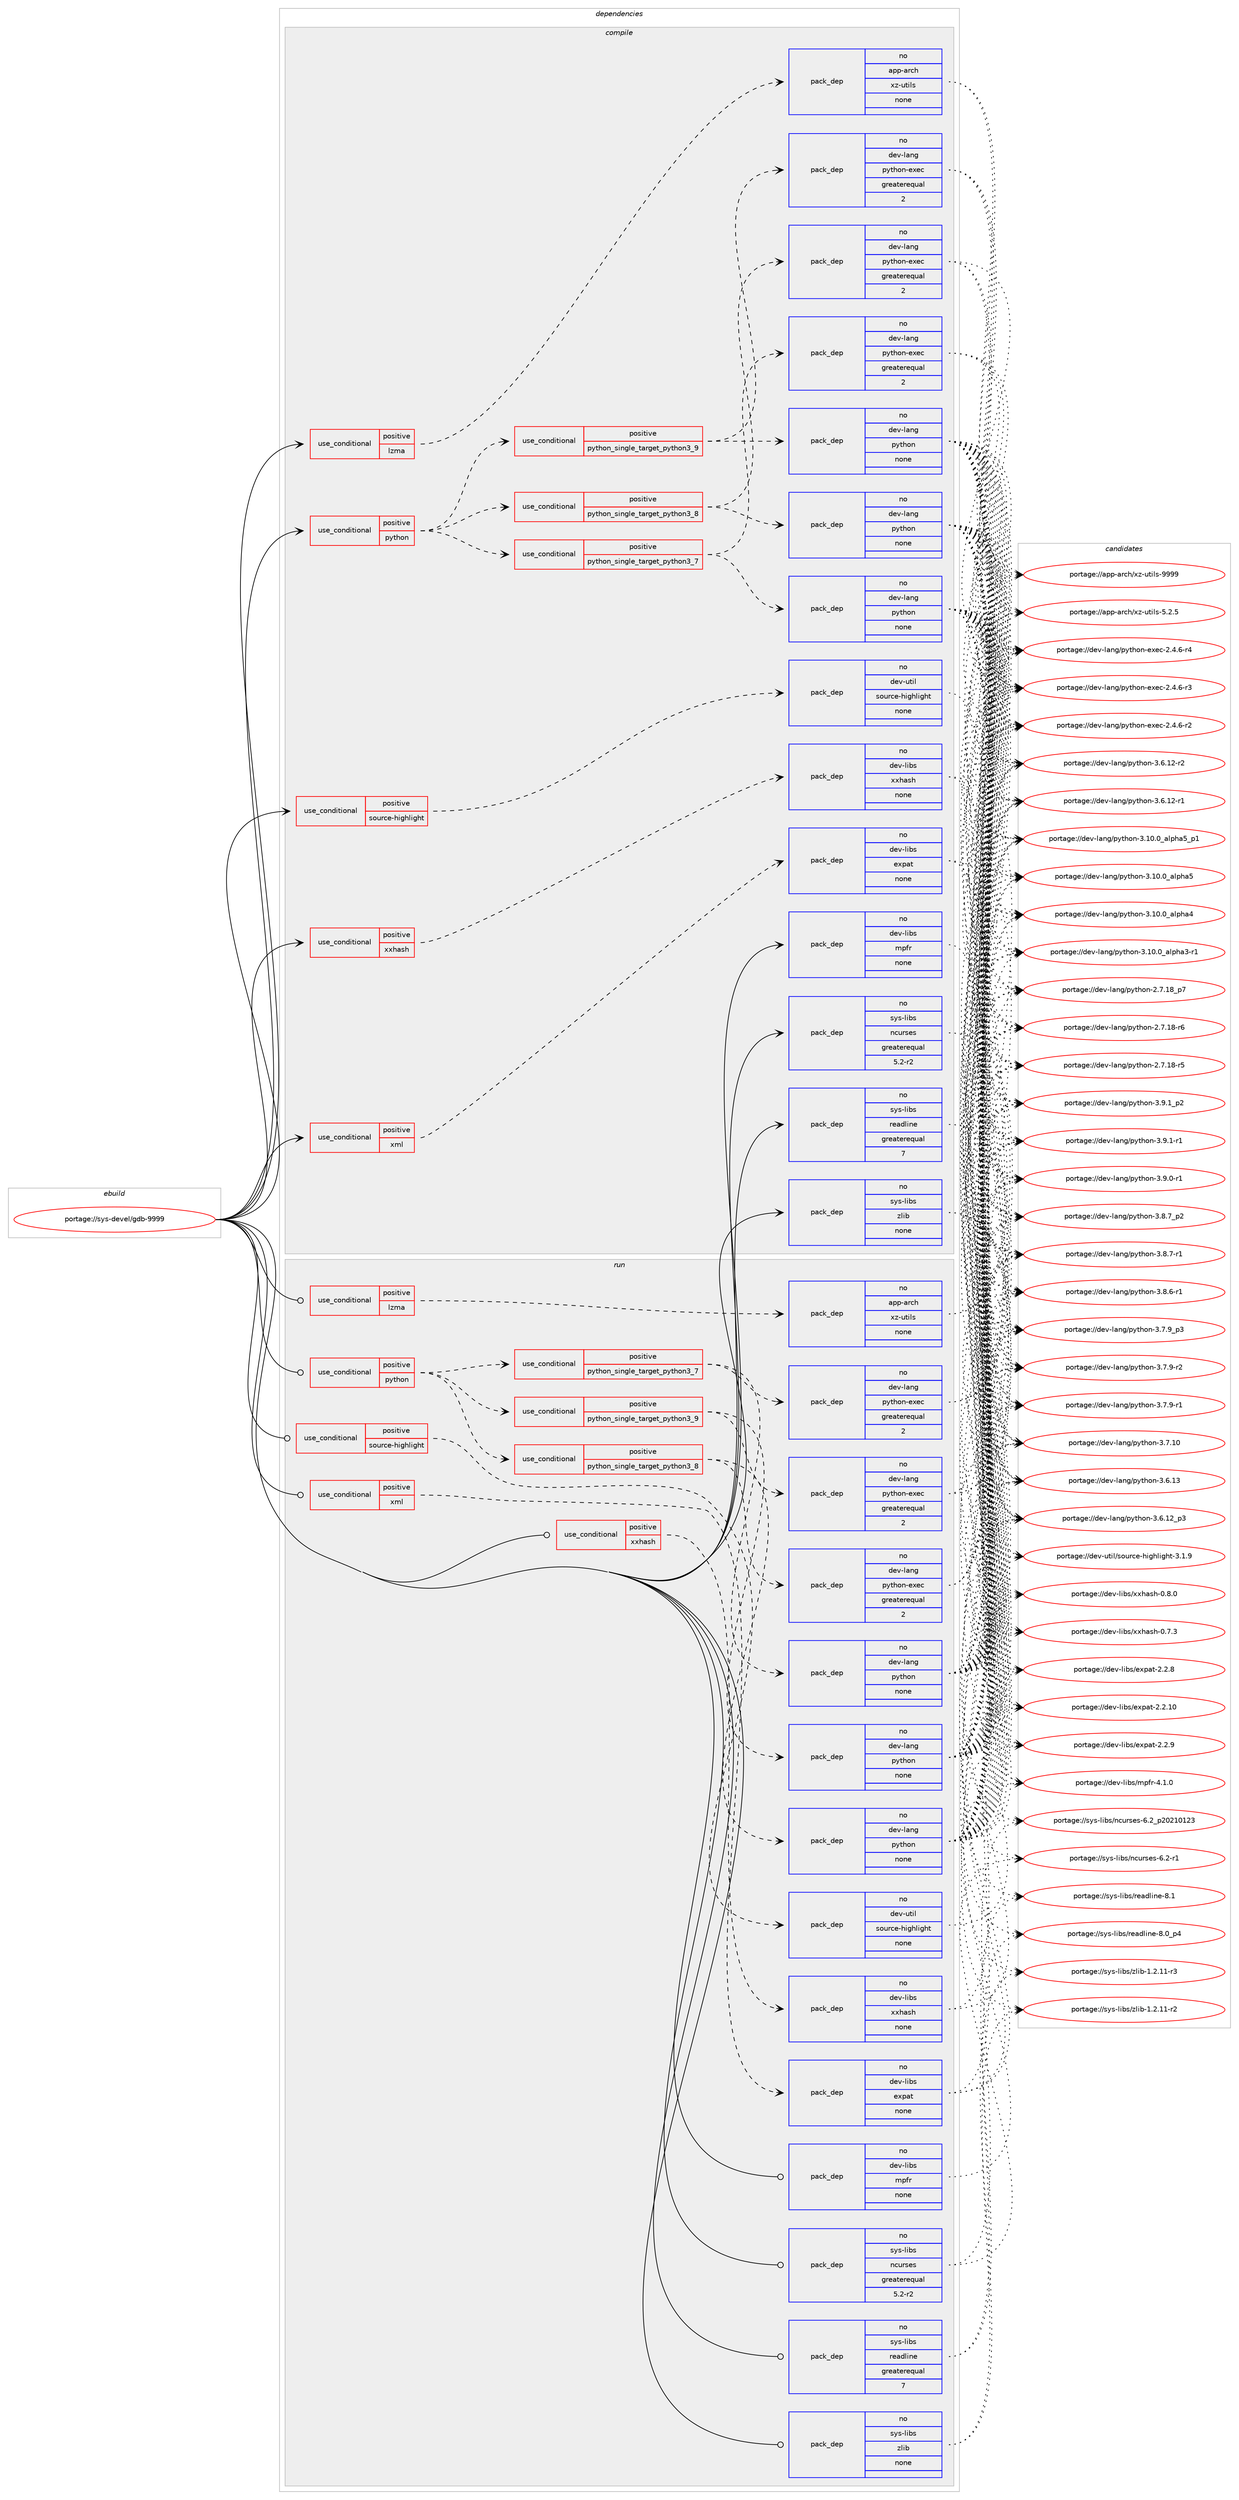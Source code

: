 digraph prolog {

# *************
# Graph options
# *************

newrank=true;
concentrate=true;
compound=true;
graph [rankdir=LR,fontname=Helvetica,fontsize=10,ranksep=1.5];#, ranksep=2.5, nodesep=0.2];
edge  [arrowhead=vee];
node  [fontname=Helvetica,fontsize=10];

# **********
# The ebuild
# **********

subgraph cluster_leftcol {
color=gray;
rank=same;
label=<<i>ebuild</i>>;
id [label="portage://sys-devel/gdb-9999", color=red, width=4, href="../sys-devel/gdb-9999.svg"];
}

# ****************
# The dependencies
# ****************

subgraph cluster_midcol {
color=gray;
label=<<i>dependencies</i>>;
subgraph cluster_compile {
fillcolor="#eeeeee";
style=filled;
label=<<i>compile</i>>;
subgraph cond1224 {
dependency5020 [label=<<TABLE BORDER="0" CELLBORDER="1" CELLSPACING="0" CELLPADDING="4"><TR><TD ROWSPAN="3" CELLPADDING="10">use_conditional</TD></TR><TR><TD>positive</TD></TR><TR><TD>lzma</TD></TR></TABLE>>, shape=none, color=red];
subgraph pack3724 {
dependency5021 [label=<<TABLE BORDER="0" CELLBORDER="1" CELLSPACING="0" CELLPADDING="4" WIDTH="220"><TR><TD ROWSPAN="6" CELLPADDING="30">pack_dep</TD></TR><TR><TD WIDTH="110">no</TD></TR><TR><TD>app-arch</TD></TR><TR><TD>xz-utils</TD></TR><TR><TD>none</TD></TR><TR><TD></TD></TR></TABLE>>, shape=none, color=blue];
}
dependency5020:e -> dependency5021:w [weight=20,style="dashed",arrowhead="vee"];
}
id:e -> dependency5020:w [weight=20,style="solid",arrowhead="vee"];
subgraph cond1225 {
dependency5022 [label=<<TABLE BORDER="0" CELLBORDER="1" CELLSPACING="0" CELLPADDING="4"><TR><TD ROWSPAN="3" CELLPADDING="10">use_conditional</TD></TR><TR><TD>positive</TD></TR><TR><TD>python</TD></TR></TABLE>>, shape=none, color=red];
subgraph cond1226 {
dependency5023 [label=<<TABLE BORDER="0" CELLBORDER="1" CELLSPACING="0" CELLPADDING="4"><TR><TD ROWSPAN="3" CELLPADDING="10">use_conditional</TD></TR><TR><TD>positive</TD></TR><TR><TD>python_single_target_python3_7</TD></TR></TABLE>>, shape=none, color=red];
subgraph pack3725 {
dependency5024 [label=<<TABLE BORDER="0" CELLBORDER="1" CELLSPACING="0" CELLPADDING="4" WIDTH="220"><TR><TD ROWSPAN="6" CELLPADDING="30">pack_dep</TD></TR><TR><TD WIDTH="110">no</TD></TR><TR><TD>dev-lang</TD></TR><TR><TD>python</TD></TR><TR><TD>none</TD></TR><TR><TD></TD></TR></TABLE>>, shape=none, color=blue];
}
dependency5023:e -> dependency5024:w [weight=20,style="dashed",arrowhead="vee"];
subgraph pack3726 {
dependency5025 [label=<<TABLE BORDER="0" CELLBORDER="1" CELLSPACING="0" CELLPADDING="4" WIDTH="220"><TR><TD ROWSPAN="6" CELLPADDING="30">pack_dep</TD></TR><TR><TD WIDTH="110">no</TD></TR><TR><TD>dev-lang</TD></TR><TR><TD>python-exec</TD></TR><TR><TD>greaterequal</TD></TR><TR><TD>2</TD></TR></TABLE>>, shape=none, color=blue];
}
dependency5023:e -> dependency5025:w [weight=20,style="dashed",arrowhead="vee"];
}
dependency5022:e -> dependency5023:w [weight=20,style="dashed",arrowhead="vee"];
subgraph cond1227 {
dependency5026 [label=<<TABLE BORDER="0" CELLBORDER="1" CELLSPACING="0" CELLPADDING="4"><TR><TD ROWSPAN="3" CELLPADDING="10">use_conditional</TD></TR><TR><TD>positive</TD></TR><TR><TD>python_single_target_python3_8</TD></TR></TABLE>>, shape=none, color=red];
subgraph pack3727 {
dependency5027 [label=<<TABLE BORDER="0" CELLBORDER="1" CELLSPACING="0" CELLPADDING="4" WIDTH="220"><TR><TD ROWSPAN="6" CELLPADDING="30">pack_dep</TD></TR><TR><TD WIDTH="110">no</TD></TR><TR><TD>dev-lang</TD></TR><TR><TD>python</TD></TR><TR><TD>none</TD></TR><TR><TD></TD></TR></TABLE>>, shape=none, color=blue];
}
dependency5026:e -> dependency5027:w [weight=20,style="dashed",arrowhead="vee"];
subgraph pack3728 {
dependency5028 [label=<<TABLE BORDER="0" CELLBORDER="1" CELLSPACING="0" CELLPADDING="4" WIDTH="220"><TR><TD ROWSPAN="6" CELLPADDING="30">pack_dep</TD></TR><TR><TD WIDTH="110">no</TD></TR><TR><TD>dev-lang</TD></TR><TR><TD>python-exec</TD></TR><TR><TD>greaterequal</TD></TR><TR><TD>2</TD></TR></TABLE>>, shape=none, color=blue];
}
dependency5026:e -> dependency5028:w [weight=20,style="dashed",arrowhead="vee"];
}
dependency5022:e -> dependency5026:w [weight=20,style="dashed",arrowhead="vee"];
subgraph cond1228 {
dependency5029 [label=<<TABLE BORDER="0" CELLBORDER="1" CELLSPACING="0" CELLPADDING="4"><TR><TD ROWSPAN="3" CELLPADDING="10">use_conditional</TD></TR><TR><TD>positive</TD></TR><TR><TD>python_single_target_python3_9</TD></TR></TABLE>>, shape=none, color=red];
subgraph pack3729 {
dependency5030 [label=<<TABLE BORDER="0" CELLBORDER="1" CELLSPACING="0" CELLPADDING="4" WIDTH="220"><TR><TD ROWSPAN="6" CELLPADDING="30">pack_dep</TD></TR><TR><TD WIDTH="110">no</TD></TR><TR><TD>dev-lang</TD></TR><TR><TD>python</TD></TR><TR><TD>none</TD></TR><TR><TD></TD></TR></TABLE>>, shape=none, color=blue];
}
dependency5029:e -> dependency5030:w [weight=20,style="dashed",arrowhead="vee"];
subgraph pack3730 {
dependency5031 [label=<<TABLE BORDER="0" CELLBORDER="1" CELLSPACING="0" CELLPADDING="4" WIDTH="220"><TR><TD ROWSPAN="6" CELLPADDING="30">pack_dep</TD></TR><TR><TD WIDTH="110">no</TD></TR><TR><TD>dev-lang</TD></TR><TR><TD>python-exec</TD></TR><TR><TD>greaterequal</TD></TR><TR><TD>2</TD></TR></TABLE>>, shape=none, color=blue];
}
dependency5029:e -> dependency5031:w [weight=20,style="dashed",arrowhead="vee"];
}
dependency5022:e -> dependency5029:w [weight=20,style="dashed",arrowhead="vee"];
}
id:e -> dependency5022:w [weight=20,style="solid",arrowhead="vee"];
subgraph cond1229 {
dependency5032 [label=<<TABLE BORDER="0" CELLBORDER="1" CELLSPACING="0" CELLPADDING="4"><TR><TD ROWSPAN="3" CELLPADDING="10">use_conditional</TD></TR><TR><TD>positive</TD></TR><TR><TD>source-highlight</TD></TR></TABLE>>, shape=none, color=red];
subgraph pack3731 {
dependency5033 [label=<<TABLE BORDER="0" CELLBORDER="1" CELLSPACING="0" CELLPADDING="4" WIDTH="220"><TR><TD ROWSPAN="6" CELLPADDING="30">pack_dep</TD></TR><TR><TD WIDTH="110">no</TD></TR><TR><TD>dev-util</TD></TR><TR><TD>source-highlight</TD></TR><TR><TD>none</TD></TR><TR><TD></TD></TR></TABLE>>, shape=none, color=blue];
}
dependency5032:e -> dependency5033:w [weight=20,style="dashed",arrowhead="vee"];
}
id:e -> dependency5032:w [weight=20,style="solid",arrowhead="vee"];
subgraph cond1230 {
dependency5034 [label=<<TABLE BORDER="0" CELLBORDER="1" CELLSPACING="0" CELLPADDING="4"><TR><TD ROWSPAN="3" CELLPADDING="10">use_conditional</TD></TR><TR><TD>positive</TD></TR><TR><TD>xml</TD></TR></TABLE>>, shape=none, color=red];
subgraph pack3732 {
dependency5035 [label=<<TABLE BORDER="0" CELLBORDER="1" CELLSPACING="0" CELLPADDING="4" WIDTH="220"><TR><TD ROWSPAN="6" CELLPADDING="30">pack_dep</TD></TR><TR><TD WIDTH="110">no</TD></TR><TR><TD>dev-libs</TD></TR><TR><TD>expat</TD></TR><TR><TD>none</TD></TR><TR><TD></TD></TR></TABLE>>, shape=none, color=blue];
}
dependency5034:e -> dependency5035:w [weight=20,style="dashed",arrowhead="vee"];
}
id:e -> dependency5034:w [weight=20,style="solid",arrowhead="vee"];
subgraph cond1231 {
dependency5036 [label=<<TABLE BORDER="0" CELLBORDER="1" CELLSPACING="0" CELLPADDING="4"><TR><TD ROWSPAN="3" CELLPADDING="10">use_conditional</TD></TR><TR><TD>positive</TD></TR><TR><TD>xxhash</TD></TR></TABLE>>, shape=none, color=red];
subgraph pack3733 {
dependency5037 [label=<<TABLE BORDER="0" CELLBORDER="1" CELLSPACING="0" CELLPADDING="4" WIDTH="220"><TR><TD ROWSPAN="6" CELLPADDING="30">pack_dep</TD></TR><TR><TD WIDTH="110">no</TD></TR><TR><TD>dev-libs</TD></TR><TR><TD>xxhash</TD></TR><TR><TD>none</TD></TR><TR><TD></TD></TR></TABLE>>, shape=none, color=blue];
}
dependency5036:e -> dependency5037:w [weight=20,style="dashed",arrowhead="vee"];
}
id:e -> dependency5036:w [weight=20,style="solid",arrowhead="vee"];
subgraph pack3734 {
dependency5038 [label=<<TABLE BORDER="0" CELLBORDER="1" CELLSPACING="0" CELLPADDING="4" WIDTH="220"><TR><TD ROWSPAN="6" CELLPADDING="30">pack_dep</TD></TR><TR><TD WIDTH="110">no</TD></TR><TR><TD>dev-libs</TD></TR><TR><TD>mpfr</TD></TR><TR><TD>none</TD></TR><TR><TD></TD></TR></TABLE>>, shape=none, color=blue];
}
id:e -> dependency5038:w [weight=20,style="solid",arrowhead="vee"];
subgraph pack3735 {
dependency5039 [label=<<TABLE BORDER="0" CELLBORDER="1" CELLSPACING="0" CELLPADDING="4" WIDTH="220"><TR><TD ROWSPAN="6" CELLPADDING="30">pack_dep</TD></TR><TR><TD WIDTH="110">no</TD></TR><TR><TD>sys-libs</TD></TR><TR><TD>ncurses</TD></TR><TR><TD>greaterequal</TD></TR><TR><TD>5.2-r2</TD></TR></TABLE>>, shape=none, color=blue];
}
id:e -> dependency5039:w [weight=20,style="solid",arrowhead="vee"];
subgraph pack3736 {
dependency5040 [label=<<TABLE BORDER="0" CELLBORDER="1" CELLSPACING="0" CELLPADDING="4" WIDTH="220"><TR><TD ROWSPAN="6" CELLPADDING="30">pack_dep</TD></TR><TR><TD WIDTH="110">no</TD></TR><TR><TD>sys-libs</TD></TR><TR><TD>readline</TD></TR><TR><TD>greaterequal</TD></TR><TR><TD>7</TD></TR></TABLE>>, shape=none, color=blue];
}
id:e -> dependency5040:w [weight=20,style="solid",arrowhead="vee"];
subgraph pack3737 {
dependency5041 [label=<<TABLE BORDER="0" CELLBORDER="1" CELLSPACING="0" CELLPADDING="4" WIDTH="220"><TR><TD ROWSPAN="6" CELLPADDING="30">pack_dep</TD></TR><TR><TD WIDTH="110">no</TD></TR><TR><TD>sys-libs</TD></TR><TR><TD>zlib</TD></TR><TR><TD>none</TD></TR><TR><TD></TD></TR></TABLE>>, shape=none, color=blue];
}
id:e -> dependency5041:w [weight=20,style="solid",arrowhead="vee"];
}
subgraph cluster_compileandrun {
fillcolor="#eeeeee";
style=filled;
label=<<i>compile and run</i>>;
}
subgraph cluster_run {
fillcolor="#eeeeee";
style=filled;
label=<<i>run</i>>;
subgraph cond1232 {
dependency5042 [label=<<TABLE BORDER="0" CELLBORDER="1" CELLSPACING="0" CELLPADDING="4"><TR><TD ROWSPAN="3" CELLPADDING="10">use_conditional</TD></TR><TR><TD>positive</TD></TR><TR><TD>lzma</TD></TR></TABLE>>, shape=none, color=red];
subgraph pack3738 {
dependency5043 [label=<<TABLE BORDER="0" CELLBORDER="1" CELLSPACING="0" CELLPADDING="4" WIDTH="220"><TR><TD ROWSPAN="6" CELLPADDING="30">pack_dep</TD></TR><TR><TD WIDTH="110">no</TD></TR><TR><TD>app-arch</TD></TR><TR><TD>xz-utils</TD></TR><TR><TD>none</TD></TR><TR><TD></TD></TR></TABLE>>, shape=none, color=blue];
}
dependency5042:e -> dependency5043:w [weight=20,style="dashed",arrowhead="vee"];
}
id:e -> dependency5042:w [weight=20,style="solid",arrowhead="odot"];
subgraph cond1233 {
dependency5044 [label=<<TABLE BORDER="0" CELLBORDER="1" CELLSPACING="0" CELLPADDING="4"><TR><TD ROWSPAN="3" CELLPADDING="10">use_conditional</TD></TR><TR><TD>positive</TD></TR><TR><TD>python</TD></TR></TABLE>>, shape=none, color=red];
subgraph cond1234 {
dependency5045 [label=<<TABLE BORDER="0" CELLBORDER="1" CELLSPACING="0" CELLPADDING="4"><TR><TD ROWSPAN="3" CELLPADDING="10">use_conditional</TD></TR><TR><TD>positive</TD></TR><TR><TD>python_single_target_python3_7</TD></TR></TABLE>>, shape=none, color=red];
subgraph pack3739 {
dependency5046 [label=<<TABLE BORDER="0" CELLBORDER="1" CELLSPACING="0" CELLPADDING="4" WIDTH="220"><TR><TD ROWSPAN="6" CELLPADDING="30">pack_dep</TD></TR><TR><TD WIDTH="110">no</TD></TR><TR><TD>dev-lang</TD></TR><TR><TD>python</TD></TR><TR><TD>none</TD></TR><TR><TD></TD></TR></TABLE>>, shape=none, color=blue];
}
dependency5045:e -> dependency5046:w [weight=20,style="dashed",arrowhead="vee"];
subgraph pack3740 {
dependency5047 [label=<<TABLE BORDER="0" CELLBORDER="1" CELLSPACING="0" CELLPADDING="4" WIDTH="220"><TR><TD ROWSPAN="6" CELLPADDING="30">pack_dep</TD></TR><TR><TD WIDTH="110">no</TD></TR><TR><TD>dev-lang</TD></TR><TR><TD>python-exec</TD></TR><TR><TD>greaterequal</TD></TR><TR><TD>2</TD></TR></TABLE>>, shape=none, color=blue];
}
dependency5045:e -> dependency5047:w [weight=20,style="dashed",arrowhead="vee"];
}
dependency5044:e -> dependency5045:w [weight=20,style="dashed",arrowhead="vee"];
subgraph cond1235 {
dependency5048 [label=<<TABLE BORDER="0" CELLBORDER="1" CELLSPACING="0" CELLPADDING="4"><TR><TD ROWSPAN="3" CELLPADDING="10">use_conditional</TD></TR><TR><TD>positive</TD></TR><TR><TD>python_single_target_python3_8</TD></TR></TABLE>>, shape=none, color=red];
subgraph pack3741 {
dependency5049 [label=<<TABLE BORDER="0" CELLBORDER="1" CELLSPACING="0" CELLPADDING="4" WIDTH="220"><TR><TD ROWSPAN="6" CELLPADDING="30">pack_dep</TD></TR><TR><TD WIDTH="110">no</TD></TR><TR><TD>dev-lang</TD></TR><TR><TD>python</TD></TR><TR><TD>none</TD></TR><TR><TD></TD></TR></TABLE>>, shape=none, color=blue];
}
dependency5048:e -> dependency5049:w [weight=20,style="dashed",arrowhead="vee"];
subgraph pack3742 {
dependency5050 [label=<<TABLE BORDER="0" CELLBORDER="1" CELLSPACING="0" CELLPADDING="4" WIDTH="220"><TR><TD ROWSPAN="6" CELLPADDING="30">pack_dep</TD></TR><TR><TD WIDTH="110">no</TD></TR><TR><TD>dev-lang</TD></TR><TR><TD>python-exec</TD></TR><TR><TD>greaterequal</TD></TR><TR><TD>2</TD></TR></TABLE>>, shape=none, color=blue];
}
dependency5048:e -> dependency5050:w [weight=20,style="dashed",arrowhead="vee"];
}
dependency5044:e -> dependency5048:w [weight=20,style="dashed",arrowhead="vee"];
subgraph cond1236 {
dependency5051 [label=<<TABLE BORDER="0" CELLBORDER="1" CELLSPACING="0" CELLPADDING="4"><TR><TD ROWSPAN="3" CELLPADDING="10">use_conditional</TD></TR><TR><TD>positive</TD></TR><TR><TD>python_single_target_python3_9</TD></TR></TABLE>>, shape=none, color=red];
subgraph pack3743 {
dependency5052 [label=<<TABLE BORDER="0" CELLBORDER="1" CELLSPACING="0" CELLPADDING="4" WIDTH="220"><TR><TD ROWSPAN="6" CELLPADDING="30">pack_dep</TD></TR><TR><TD WIDTH="110">no</TD></TR><TR><TD>dev-lang</TD></TR><TR><TD>python</TD></TR><TR><TD>none</TD></TR><TR><TD></TD></TR></TABLE>>, shape=none, color=blue];
}
dependency5051:e -> dependency5052:w [weight=20,style="dashed",arrowhead="vee"];
subgraph pack3744 {
dependency5053 [label=<<TABLE BORDER="0" CELLBORDER="1" CELLSPACING="0" CELLPADDING="4" WIDTH="220"><TR><TD ROWSPAN="6" CELLPADDING="30">pack_dep</TD></TR><TR><TD WIDTH="110">no</TD></TR><TR><TD>dev-lang</TD></TR><TR><TD>python-exec</TD></TR><TR><TD>greaterequal</TD></TR><TR><TD>2</TD></TR></TABLE>>, shape=none, color=blue];
}
dependency5051:e -> dependency5053:w [weight=20,style="dashed",arrowhead="vee"];
}
dependency5044:e -> dependency5051:w [weight=20,style="dashed",arrowhead="vee"];
}
id:e -> dependency5044:w [weight=20,style="solid",arrowhead="odot"];
subgraph cond1237 {
dependency5054 [label=<<TABLE BORDER="0" CELLBORDER="1" CELLSPACING="0" CELLPADDING="4"><TR><TD ROWSPAN="3" CELLPADDING="10">use_conditional</TD></TR><TR><TD>positive</TD></TR><TR><TD>source-highlight</TD></TR></TABLE>>, shape=none, color=red];
subgraph pack3745 {
dependency5055 [label=<<TABLE BORDER="0" CELLBORDER="1" CELLSPACING="0" CELLPADDING="4" WIDTH="220"><TR><TD ROWSPAN="6" CELLPADDING="30">pack_dep</TD></TR><TR><TD WIDTH="110">no</TD></TR><TR><TD>dev-util</TD></TR><TR><TD>source-highlight</TD></TR><TR><TD>none</TD></TR><TR><TD></TD></TR></TABLE>>, shape=none, color=blue];
}
dependency5054:e -> dependency5055:w [weight=20,style="dashed",arrowhead="vee"];
}
id:e -> dependency5054:w [weight=20,style="solid",arrowhead="odot"];
subgraph cond1238 {
dependency5056 [label=<<TABLE BORDER="0" CELLBORDER="1" CELLSPACING="0" CELLPADDING="4"><TR><TD ROWSPAN="3" CELLPADDING="10">use_conditional</TD></TR><TR><TD>positive</TD></TR><TR><TD>xml</TD></TR></TABLE>>, shape=none, color=red];
subgraph pack3746 {
dependency5057 [label=<<TABLE BORDER="0" CELLBORDER="1" CELLSPACING="0" CELLPADDING="4" WIDTH="220"><TR><TD ROWSPAN="6" CELLPADDING="30">pack_dep</TD></TR><TR><TD WIDTH="110">no</TD></TR><TR><TD>dev-libs</TD></TR><TR><TD>expat</TD></TR><TR><TD>none</TD></TR><TR><TD></TD></TR></TABLE>>, shape=none, color=blue];
}
dependency5056:e -> dependency5057:w [weight=20,style="dashed",arrowhead="vee"];
}
id:e -> dependency5056:w [weight=20,style="solid",arrowhead="odot"];
subgraph cond1239 {
dependency5058 [label=<<TABLE BORDER="0" CELLBORDER="1" CELLSPACING="0" CELLPADDING="4"><TR><TD ROWSPAN="3" CELLPADDING="10">use_conditional</TD></TR><TR><TD>positive</TD></TR><TR><TD>xxhash</TD></TR></TABLE>>, shape=none, color=red];
subgraph pack3747 {
dependency5059 [label=<<TABLE BORDER="0" CELLBORDER="1" CELLSPACING="0" CELLPADDING="4" WIDTH="220"><TR><TD ROWSPAN="6" CELLPADDING="30">pack_dep</TD></TR><TR><TD WIDTH="110">no</TD></TR><TR><TD>dev-libs</TD></TR><TR><TD>xxhash</TD></TR><TR><TD>none</TD></TR><TR><TD></TD></TR></TABLE>>, shape=none, color=blue];
}
dependency5058:e -> dependency5059:w [weight=20,style="dashed",arrowhead="vee"];
}
id:e -> dependency5058:w [weight=20,style="solid",arrowhead="odot"];
subgraph pack3748 {
dependency5060 [label=<<TABLE BORDER="0" CELLBORDER="1" CELLSPACING="0" CELLPADDING="4" WIDTH="220"><TR><TD ROWSPAN="6" CELLPADDING="30">pack_dep</TD></TR><TR><TD WIDTH="110">no</TD></TR><TR><TD>dev-libs</TD></TR><TR><TD>mpfr</TD></TR><TR><TD>none</TD></TR><TR><TD></TD></TR></TABLE>>, shape=none, color=blue];
}
id:e -> dependency5060:w [weight=20,style="solid",arrowhead="odot"];
subgraph pack3749 {
dependency5061 [label=<<TABLE BORDER="0" CELLBORDER="1" CELLSPACING="0" CELLPADDING="4" WIDTH="220"><TR><TD ROWSPAN="6" CELLPADDING="30">pack_dep</TD></TR><TR><TD WIDTH="110">no</TD></TR><TR><TD>sys-libs</TD></TR><TR><TD>ncurses</TD></TR><TR><TD>greaterequal</TD></TR><TR><TD>5.2-r2</TD></TR></TABLE>>, shape=none, color=blue];
}
id:e -> dependency5061:w [weight=20,style="solid",arrowhead="odot"];
subgraph pack3750 {
dependency5062 [label=<<TABLE BORDER="0" CELLBORDER="1" CELLSPACING="0" CELLPADDING="4" WIDTH="220"><TR><TD ROWSPAN="6" CELLPADDING="30">pack_dep</TD></TR><TR><TD WIDTH="110">no</TD></TR><TR><TD>sys-libs</TD></TR><TR><TD>readline</TD></TR><TR><TD>greaterequal</TD></TR><TR><TD>7</TD></TR></TABLE>>, shape=none, color=blue];
}
id:e -> dependency5062:w [weight=20,style="solid",arrowhead="odot"];
subgraph pack3751 {
dependency5063 [label=<<TABLE BORDER="0" CELLBORDER="1" CELLSPACING="0" CELLPADDING="4" WIDTH="220"><TR><TD ROWSPAN="6" CELLPADDING="30">pack_dep</TD></TR><TR><TD WIDTH="110">no</TD></TR><TR><TD>sys-libs</TD></TR><TR><TD>zlib</TD></TR><TR><TD>none</TD></TR><TR><TD></TD></TR></TABLE>>, shape=none, color=blue];
}
id:e -> dependency5063:w [weight=20,style="solid",arrowhead="odot"];
}
}

# **************
# The candidates
# **************

subgraph cluster_choices {
rank=same;
color=gray;
label=<<i>candidates</i>>;

subgraph choice3724 {
color=black;
nodesep=1;
choice9711211245971149910447120122451171161051081154557575757 [label="portage://app-arch/xz-utils-9999", color=red, width=4,href="../app-arch/xz-utils-9999.svg"];
choice971121124597114991044712012245117116105108115455346504653 [label="portage://app-arch/xz-utils-5.2.5", color=red, width=4,href="../app-arch/xz-utils-5.2.5.svg"];
dependency5021:e -> choice9711211245971149910447120122451171161051081154557575757:w [style=dotted,weight="100"];
dependency5021:e -> choice971121124597114991044712012245117116105108115455346504653:w [style=dotted,weight="100"];
}
subgraph choice3725 {
color=black;
nodesep=1;
choice1001011184510897110103471121211161041111104551465746499511250 [label="portage://dev-lang/python-3.9.1_p2", color=red, width=4,href="../dev-lang/python-3.9.1_p2.svg"];
choice1001011184510897110103471121211161041111104551465746494511449 [label="portage://dev-lang/python-3.9.1-r1", color=red, width=4,href="../dev-lang/python-3.9.1-r1.svg"];
choice1001011184510897110103471121211161041111104551465746484511449 [label="portage://dev-lang/python-3.9.0-r1", color=red, width=4,href="../dev-lang/python-3.9.0-r1.svg"];
choice1001011184510897110103471121211161041111104551465646559511250 [label="portage://dev-lang/python-3.8.7_p2", color=red, width=4,href="../dev-lang/python-3.8.7_p2.svg"];
choice1001011184510897110103471121211161041111104551465646554511449 [label="portage://dev-lang/python-3.8.7-r1", color=red, width=4,href="../dev-lang/python-3.8.7-r1.svg"];
choice1001011184510897110103471121211161041111104551465646544511449 [label="portage://dev-lang/python-3.8.6-r1", color=red, width=4,href="../dev-lang/python-3.8.6-r1.svg"];
choice1001011184510897110103471121211161041111104551465546579511251 [label="portage://dev-lang/python-3.7.9_p3", color=red, width=4,href="../dev-lang/python-3.7.9_p3.svg"];
choice1001011184510897110103471121211161041111104551465546574511450 [label="portage://dev-lang/python-3.7.9-r2", color=red, width=4,href="../dev-lang/python-3.7.9-r2.svg"];
choice1001011184510897110103471121211161041111104551465546574511449 [label="portage://dev-lang/python-3.7.9-r1", color=red, width=4,href="../dev-lang/python-3.7.9-r1.svg"];
choice10010111845108971101034711212111610411111045514655464948 [label="portage://dev-lang/python-3.7.10", color=red, width=4,href="../dev-lang/python-3.7.10.svg"];
choice10010111845108971101034711212111610411111045514654464951 [label="portage://dev-lang/python-3.6.13", color=red, width=4,href="../dev-lang/python-3.6.13.svg"];
choice100101118451089711010347112121116104111110455146544649509511251 [label="portage://dev-lang/python-3.6.12_p3", color=red, width=4,href="../dev-lang/python-3.6.12_p3.svg"];
choice100101118451089711010347112121116104111110455146544649504511450 [label="portage://dev-lang/python-3.6.12-r2", color=red, width=4,href="../dev-lang/python-3.6.12-r2.svg"];
choice100101118451089711010347112121116104111110455146544649504511449 [label="portage://dev-lang/python-3.6.12-r1", color=red, width=4,href="../dev-lang/python-3.6.12-r1.svg"];
choice10010111845108971101034711212111610411111045514649484648959710811210497539511249 [label="portage://dev-lang/python-3.10.0_alpha5_p1", color=red, width=4,href="../dev-lang/python-3.10.0_alpha5_p1.svg"];
choice1001011184510897110103471121211161041111104551464948464895971081121049753 [label="portage://dev-lang/python-3.10.0_alpha5", color=red, width=4,href="../dev-lang/python-3.10.0_alpha5.svg"];
choice1001011184510897110103471121211161041111104551464948464895971081121049752 [label="portage://dev-lang/python-3.10.0_alpha4", color=red, width=4,href="../dev-lang/python-3.10.0_alpha4.svg"];
choice10010111845108971101034711212111610411111045514649484648959710811210497514511449 [label="portage://dev-lang/python-3.10.0_alpha3-r1", color=red, width=4,href="../dev-lang/python-3.10.0_alpha3-r1.svg"];
choice100101118451089711010347112121116104111110455046554649569511255 [label="portage://dev-lang/python-2.7.18_p7", color=red, width=4,href="../dev-lang/python-2.7.18_p7.svg"];
choice100101118451089711010347112121116104111110455046554649564511454 [label="portage://dev-lang/python-2.7.18-r6", color=red, width=4,href="../dev-lang/python-2.7.18-r6.svg"];
choice100101118451089711010347112121116104111110455046554649564511453 [label="portage://dev-lang/python-2.7.18-r5", color=red, width=4,href="../dev-lang/python-2.7.18-r5.svg"];
dependency5024:e -> choice1001011184510897110103471121211161041111104551465746499511250:w [style=dotted,weight="100"];
dependency5024:e -> choice1001011184510897110103471121211161041111104551465746494511449:w [style=dotted,weight="100"];
dependency5024:e -> choice1001011184510897110103471121211161041111104551465746484511449:w [style=dotted,weight="100"];
dependency5024:e -> choice1001011184510897110103471121211161041111104551465646559511250:w [style=dotted,weight="100"];
dependency5024:e -> choice1001011184510897110103471121211161041111104551465646554511449:w [style=dotted,weight="100"];
dependency5024:e -> choice1001011184510897110103471121211161041111104551465646544511449:w [style=dotted,weight="100"];
dependency5024:e -> choice1001011184510897110103471121211161041111104551465546579511251:w [style=dotted,weight="100"];
dependency5024:e -> choice1001011184510897110103471121211161041111104551465546574511450:w [style=dotted,weight="100"];
dependency5024:e -> choice1001011184510897110103471121211161041111104551465546574511449:w [style=dotted,weight="100"];
dependency5024:e -> choice10010111845108971101034711212111610411111045514655464948:w [style=dotted,weight="100"];
dependency5024:e -> choice10010111845108971101034711212111610411111045514654464951:w [style=dotted,weight="100"];
dependency5024:e -> choice100101118451089711010347112121116104111110455146544649509511251:w [style=dotted,weight="100"];
dependency5024:e -> choice100101118451089711010347112121116104111110455146544649504511450:w [style=dotted,weight="100"];
dependency5024:e -> choice100101118451089711010347112121116104111110455146544649504511449:w [style=dotted,weight="100"];
dependency5024:e -> choice10010111845108971101034711212111610411111045514649484648959710811210497539511249:w [style=dotted,weight="100"];
dependency5024:e -> choice1001011184510897110103471121211161041111104551464948464895971081121049753:w [style=dotted,weight="100"];
dependency5024:e -> choice1001011184510897110103471121211161041111104551464948464895971081121049752:w [style=dotted,weight="100"];
dependency5024:e -> choice10010111845108971101034711212111610411111045514649484648959710811210497514511449:w [style=dotted,weight="100"];
dependency5024:e -> choice100101118451089711010347112121116104111110455046554649569511255:w [style=dotted,weight="100"];
dependency5024:e -> choice100101118451089711010347112121116104111110455046554649564511454:w [style=dotted,weight="100"];
dependency5024:e -> choice100101118451089711010347112121116104111110455046554649564511453:w [style=dotted,weight="100"];
}
subgraph choice3726 {
color=black;
nodesep=1;
choice10010111845108971101034711212111610411111045101120101994550465246544511452 [label="portage://dev-lang/python-exec-2.4.6-r4", color=red, width=4,href="../dev-lang/python-exec-2.4.6-r4.svg"];
choice10010111845108971101034711212111610411111045101120101994550465246544511451 [label="portage://dev-lang/python-exec-2.4.6-r3", color=red, width=4,href="../dev-lang/python-exec-2.4.6-r3.svg"];
choice10010111845108971101034711212111610411111045101120101994550465246544511450 [label="portage://dev-lang/python-exec-2.4.6-r2", color=red, width=4,href="../dev-lang/python-exec-2.4.6-r2.svg"];
dependency5025:e -> choice10010111845108971101034711212111610411111045101120101994550465246544511452:w [style=dotted,weight="100"];
dependency5025:e -> choice10010111845108971101034711212111610411111045101120101994550465246544511451:w [style=dotted,weight="100"];
dependency5025:e -> choice10010111845108971101034711212111610411111045101120101994550465246544511450:w [style=dotted,weight="100"];
}
subgraph choice3727 {
color=black;
nodesep=1;
choice1001011184510897110103471121211161041111104551465746499511250 [label="portage://dev-lang/python-3.9.1_p2", color=red, width=4,href="../dev-lang/python-3.9.1_p2.svg"];
choice1001011184510897110103471121211161041111104551465746494511449 [label="portage://dev-lang/python-3.9.1-r1", color=red, width=4,href="../dev-lang/python-3.9.1-r1.svg"];
choice1001011184510897110103471121211161041111104551465746484511449 [label="portage://dev-lang/python-3.9.0-r1", color=red, width=4,href="../dev-lang/python-3.9.0-r1.svg"];
choice1001011184510897110103471121211161041111104551465646559511250 [label="portage://dev-lang/python-3.8.7_p2", color=red, width=4,href="../dev-lang/python-3.8.7_p2.svg"];
choice1001011184510897110103471121211161041111104551465646554511449 [label="portage://dev-lang/python-3.8.7-r1", color=red, width=4,href="../dev-lang/python-3.8.7-r1.svg"];
choice1001011184510897110103471121211161041111104551465646544511449 [label="portage://dev-lang/python-3.8.6-r1", color=red, width=4,href="../dev-lang/python-3.8.6-r1.svg"];
choice1001011184510897110103471121211161041111104551465546579511251 [label="portage://dev-lang/python-3.7.9_p3", color=red, width=4,href="../dev-lang/python-3.7.9_p3.svg"];
choice1001011184510897110103471121211161041111104551465546574511450 [label="portage://dev-lang/python-3.7.9-r2", color=red, width=4,href="../dev-lang/python-3.7.9-r2.svg"];
choice1001011184510897110103471121211161041111104551465546574511449 [label="portage://dev-lang/python-3.7.9-r1", color=red, width=4,href="../dev-lang/python-3.7.9-r1.svg"];
choice10010111845108971101034711212111610411111045514655464948 [label="portage://dev-lang/python-3.7.10", color=red, width=4,href="../dev-lang/python-3.7.10.svg"];
choice10010111845108971101034711212111610411111045514654464951 [label="portage://dev-lang/python-3.6.13", color=red, width=4,href="../dev-lang/python-3.6.13.svg"];
choice100101118451089711010347112121116104111110455146544649509511251 [label="portage://dev-lang/python-3.6.12_p3", color=red, width=4,href="../dev-lang/python-3.6.12_p3.svg"];
choice100101118451089711010347112121116104111110455146544649504511450 [label="portage://dev-lang/python-3.6.12-r2", color=red, width=4,href="../dev-lang/python-3.6.12-r2.svg"];
choice100101118451089711010347112121116104111110455146544649504511449 [label="portage://dev-lang/python-3.6.12-r1", color=red, width=4,href="../dev-lang/python-3.6.12-r1.svg"];
choice10010111845108971101034711212111610411111045514649484648959710811210497539511249 [label="portage://dev-lang/python-3.10.0_alpha5_p1", color=red, width=4,href="../dev-lang/python-3.10.0_alpha5_p1.svg"];
choice1001011184510897110103471121211161041111104551464948464895971081121049753 [label="portage://dev-lang/python-3.10.0_alpha5", color=red, width=4,href="../dev-lang/python-3.10.0_alpha5.svg"];
choice1001011184510897110103471121211161041111104551464948464895971081121049752 [label="portage://dev-lang/python-3.10.0_alpha4", color=red, width=4,href="../dev-lang/python-3.10.0_alpha4.svg"];
choice10010111845108971101034711212111610411111045514649484648959710811210497514511449 [label="portage://dev-lang/python-3.10.0_alpha3-r1", color=red, width=4,href="../dev-lang/python-3.10.0_alpha3-r1.svg"];
choice100101118451089711010347112121116104111110455046554649569511255 [label="portage://dev-lang/python-2.7.18_p7", color=red, width=4,href="../dev-lang/python-2.7.18_p7.svg"];
choice100101118451089711010347112121116104111110455046554649564511454 [label="portage://dev-lang/python-2.7.18-r6", color=red, width=4,href="../dev-lang/python-2.7.18-r6.svg"];
choice100101118451089711010347112121116104111110455046554649564511453 [label="portage://dev-lang/python-2.7.18-r5", color=red, width=4,href="../dev-lang/python-2.7.18-r5.svg"];
dependency5027:e -> choice1001011184510897110103471121211161041111104551465746499511250:w [style=dotted,weight="100"];
dependency5027:e -> choice1001011184510897110103471121211161041111104551465746494511449:w [style=dotted,weight="100"];
dependency5027:e -> choice1001011184510897110103471121211161041111104551465746484511449:w [style=dotted,weight="100"];
dependency5027:e -> choice1001011184510897110103471121211161041111104551465646559511250:w [style=dotted,weight="100"];
dependency5027:e -> choice1001011184510897110103471121211161041111104551465646554511449:w [style=dotted,weight="100"];
dependency5027:e -> choice1001011184510897110103471121211161041111104551465646544511449:w [style=dotted,weight="100"];
dependency5027:e -> choice1001011184510897110103471121211161041111104551465546579511251:w [style=dotted,weight="100"];
dependency5027:e -> choice1001011184510897110103471121211161041111104551465546574511450:w [style=dotted,weight="100"];
dependency5027:e -> choice1001011184510897110103471121211161041111104551465546574511449:w [style=dotted,weight="100"];
dependency5027:e -> choice10010111845108971101034711212111610411111045514655464948:w [style=dotted,weight="100"];
dependency5027:e -> choice10010111845108971101034711212111610411111045514654464951:w [style=dotted,weight="100"];
dependency5027:e -> choice100101118451089711010347112121116104111110455146544649509511251:w [style=dotted,weight="100"];
dependency5027:e -> choice100101118451089711010347112121116104111110455146544649504511450:w [style=dotted,weight="100"];
dependency5027:e -> choice100101118451089711010347112121116104111110455146544649504511449:w [style=dotted,weight="100"];
dependency5027:e -> choice10010111845108971101034711212111610411111045514649484648959710811210497539511249:w [style=dotted,weight="100"];
dependency5027:e -> choice1001011184510897110103471121211161041111104551464948464895971081121049753:w [style=dotted,weight="100"];
dependency5027:e -> choice1001011184510897110103471121211161041111104551464948464895971081121049752:w [style=dotted,weight="100"];
dependency5027:e -> choice10010111845108971101034711212111610411111045514649484648959710811210497514511449:w [style=dotted,weight="100"];
dependency5027:e -> choice100101118451089711010347112121116104111110455046554649569511255:w [style=dotted,weight="100"];
dependency5027:e -> choice100101118451089711010347112121116104111110455046554649564511454:w [style=dotted,weight="100"];
dependency5027:e -> choice100101118451089711010347112121116104111110455046554649564511453:w [style=dotted,weight="100"];
}
subgraph choice3728 {
color=black;
nodesep=1;
choice10010111845108971101034711212111610411111045101120101994550465246544511452 [label="portage://dev-lang/python-exec-2.4.6-r4", color=red, width=4,href="../dev-lang/python-exec-2.4.6-r4.svg"];
choice10010111845108971101034711212111610411111045101120101994550465246544511451 [label="portage://dev-lang/python-exec-2.4.6-r3", color=red, width=4,href="../dev-lang/python-exec-2.4.6-r3.svg"];
choice10010111845108971101034711212111610411111045101120101994550465246544511450 [label="portage://dev-lang/python-exec-2.4.6-r2", color=red, width=4,href="../dev-lang/python-exec-2.4.6-r2.svg"];
dependency5028:e -> choice10010111845108971101034711212111610411111045101120101994550465246544511452:w [style=dotted,weight="100"];
dependency5028:e -> choice10010111845108971101034711212111610411111045101120101994550465246544511451:w [style=dotted,weight="100"];
dependency5028:e -> choice10010111845108971101034711212111610411111045101120101994550465246544511450:w [style=dotted,weight="100"];
}
subgraph choice3729 {
color=black;
nodesep=1;
choice1001011184510897110103471121211161041111104551465746499511250 [label="portage://dev-lang/python-3.9.1_p2", color=red, width=4,href="../dev-lang/python-3.9.1_p2.svg"];
choice1001011184510897110103471121211161041111104551465746494511449 [label="portage://dev-lang/python-3.9.1-r1", color=red, width=4,href="../dev-lang/python-3.9.1-r1.svg"];
choice1001011184510897110103471121211161041111104551465746484511449 [label="portage://dev-lang/python-3.9.0-r1", color=red, width=4,href="../dev-lang/python-3.9.0-r1.svg"];
choice1001011184510897110103471121211161041111104551465646559511250 [label="portage://dev-lang/python-3.8.7_p2", color=red, width=4,href="../dev-lang/python-3.8.7_p2.svg"];
choice1001011184510897110103471121211161041111104551465646554511449 [label="portage://dev-lang/python-3.8.7-r1", color=red, width=4,href="../dev-lang/python-3.8.7-r1.svg"];
choice1001011184510897110103471121211161041111104551465646544511449 [label="portage://dev-lang/python-3.8.6-r1", color=red, width=4,href="../dev-lang/python-3.8.6-r1.svg"];
choice1001011184510897110103471121211161041111104551465546579511251 [label="portage://dev-lang/python-3.7.9_p3", color=red, width=4,href="../dev-lang/python-3.7.9_p3.svg"];
choice1001011184510897110103471121211161041111104551465546574511450 [label="portage://dev-lang/python-3.7.9-r2", color=red, width=4,href="../dev-lang/python-3.7.9-r2.svg"];
choice1001011184510897110103471121211161041111104551465546574511449 [label="portage://dev-lang/python-3.7.9-r1", color=red, width=4,href="../dev-lang/python-3.7.9-r1.svg"];
choice10010111845108971101034711212111610411111045514655464948 [label="portage://dev-lang/python-3.7.10", color=red, width=4,href="../dev-lang/python-3.7.10.svg"];
choice10010111845108971101034711212111610411111045514654464951 [label="portage://dev-lang/python-3.6.13", color=red, width=4,href="../dev-lang/python-3.6.13.svg"];
choice100101118451089711010347112121116104111110455146544649509511251 [label="portage://dev-lang/python-3.6.12_p3", color=red, width=4,href="../dev-lang/python-3.6.12_p3.svg"];
choice100101118451089711010347112121116104111110455146544649504511450 [label="portage://dev-lang/python-3.6.12-r2", color=red, width=4,href="../dev-lang/python-3.6.12-r2.svg"];
choice100101118451089711010347112121116104111110455146544649504511449 [label="portage://dev-lang/python-3.6.12-r1", color=red, width=4,href="../dev-lang/python-3.6.12-r1.svg"];
choice10010111845108971101034711212111610411111045514649484648959710811210497539511249 [label="portage://dev-lang/python-3.10.0_alpha5_p1", color=red, width=4,href="../dev-lang/python-3.10.0_alpha5_p1.svg"];
choice1001011184510897110103471121211161041111104551464948464895971081121049753 [label="portage://dev-lang/python-3.10.0_alpha5", color=red, width=4,href="../dev-lang/python-3.10.0_alpha5.svg"];
choice1001011184510897110103471121211161041111104551464948464895971081121049752 [label="portage://dev-lang/python-3.10.0_alpha4", color=red, width=4,href="../dev-lang/python-3.10.0_alpha4.svg"];
choice10010111845108971101034711212111610411111045514649484648959710811210497514511449 [label="portage://dev-lang/python-3.10.0_alpha3-r1", color=red, width=4,href="../dev-lang/python-3.10.0_alpha3-r1.svg"];
choice100101118451089711010347112121116104111110455046554649569511255 [label="portage://dev-lang/python-2.7.18_p7", color=red, width=4,href="../dev-lang/python-2.7.18_p7.svg"];
choice100101118451089711010347112121116104111110455046554649564511454 [label="portage://dev-lang/python-2.7.18-r6", color=red, width=4,href="../dev-lang/python-2.7.18-r6.svg"];
choice100101118451089711010347112121116104111110455046554649564511453 [label="portage://dev-lang/python-2.7.18-r5", color=red, width=4,href="../dev-lang/python-2.7.18-r5.svg"];
dependency5030:e -> choice1001011184510897110103471121211161041111104551465746499511250:w [style=dotted,weight="100"];
dependency5030:e -> choice1001011184510897110103471121211161041111104551465746494511449:w [style=dotted,weight="100"];
dependency5030:e -> choice1001011184510897110103471121211161041111104551465746484511449:w [style=dotted,weight="100"];
dependency5030:e -> choice1001011184510897110103471121211161041111104551465646559511250:w [style=dotted,weight="100"];
dependency5030:e -> choice1001011184510897110103471121211161041111104551465646554511449:w [style=dotted,weight="100"];
dependency5030:e -> choice1001011184510897110103471121211161041111104551465646544511449:w [style=dotted,weight="100"];
dependency5030:e -> choice1001011184510897110103471121211161041111104551465546579511251:w [style=dotted,weight="100"];
dependency5030:e -> choice1001011184510897110103471121211161041111104551465546574511450:w [style=dotted,weight="100"];
dependency5030:e -> choice1001011184510897110103471121211161041111104551465546574511449:w [style=dotted,weight="100"];
dependency5030:e -> choice10010111845108971101034711212111610411111045514655464948:w [style=dotted,weight="100"];
dependency5030:e -> choice10010111845108971101034711212111610411111045514654464951:w [style=dotted,weight="100"];
dependency5030:e -> choice100101118451089711010347112121116104111110455146544649509511251:w [style=dotted,weight="100"];
dependency5030:e -> choice100101118451089711010347112121116104111110455146544649504511450:w [style=dotted,weight="100"];
dependency5030:e -> choice100101118451089711010347112121116104111110455146544649504511449:w [style=dotted,weight="100"];
dependency5030:e -> choice10010111845108971101034711212111610411111045514649484648959710811210497539511249:w [style=dotted,weight="100"];
dependency5030:e -> choice1001011184510897110103471121211161041111104551464948464895971081121049753:w [style=dotted,weight="100"];
dependency5030:e -> choice1001011184510897110103471121211161041111104551464948464895971081121049752:w [style=dotted,weight="100"];
dependency5030:e -> choice10010111845108971101034711212111610411111045514649484648959710811210497514511449:w [style=dotted,weight="100"];
dependency5030:e -> choice100101118451089711010347112121116104111110455046554649569511255:w [style=dotted,weight="100"];
dependency5030:e -> choice100101118451089711010347112121116104111110455046554649564511454:w [style=dotted,weight="100"];
dependency5030:e -> choice100101118451089711010347112121116104111110455046554649564511453:w [style=dotted,weight="100"];
}
subgraph choice3730 {
color=black;
nodesep=1;
choice10010111845108971101034711212111610411111045101120101994550465246544511452 [label="portage://dev-lang/python-exec-2.4.6-r4", color=red, width=4,href="../dev-lang/python-exec-2.4.6-r4.svg"];
choice10010111845108971101034711212111610411111045101120101994550465246544511451 [label="portage://dev-lang/python-exec-2.4.6-r3", color=red, width=4,href="../dev-lang/python-exec-2.4.6-r3.svg"];
choice10010111845108971101034711212111610411111045101120101994550465246544511450 [label="portage://dev-lang/python-exec-2.4.6-r2", color=red, width=4,href="../dev-lang/python-exec-2.4.6-r2.svg"];
dependency5031:e -> choice10010111845108971101034711212111610411111045101120101994550465246544511452:w [style=dotted,weight="100"];
dependency5031:e -> choice10010111845108971101034711212111610411111045101120101994550465246544511451:w [style=dotted,weight="100"];
dependency5031:e -> choice10010111845108971101034711212111610411111045101120101994550465246544511450:w [style=dotted,weight="100"];
}
subgraph choice3731 {
color=black;
nodesep=1;
choice10010111845117116105108471151111171149910145104105103104108105103104116455146494657 [label="portage://dev-util/source-highlight-3.1.9", color=red, width=4,href="../dev-util/source-highlight-3.1.9.svg"];
dependency5033:e -> choice10010111845117116105108471151111171149910145104105103104108105103104116455146494657:w [style=dotted,weight="100"];
}
subgraph choice3732 {
color=black;
nodesep=1;
choice10010111845108105981154710112011297116455046504657 [label="portage://dev-libs/expat-2.2.9", color=red, width=4,href="../dev-libs/expat-2.2.9.svg"];
choice10010111845108105981154710112011297116455046504656 [label="portage://dev-libs/expat-2.2.8", color=red, width=4,href="../dev-libs/expat-2.2.8.svg"];
choice1001011184510810598115471011201129711645504650464948 [label="portage://dev-libs/expat-2.2.10", color=red, width=4,href="../dev-libs/expat-2.2.10.svg"];
dependency5035:e -> choice10010111845108105981154710112011297116455046504657:w [style=dotted,weight="100"];
dependency5035:e -> choice10010111845108105981154710112011297116455046504656:w [style=dotted,weight="100"];
dependency5035:e -> choice1001011184510810598115471011201129711645504650464948:w [style=dotted,weight="100"];
}
subgraph choice3733 {
color=black;
nodesep=1;
choice10010111845108105981154712012010497115104454846564648 [label="portage://dev-libs/xxhash-0.8.0", color=red, width=4,href="../dev-libs/xxhash-0.8.0.svg"];
choice10010111845108105981154712012010497115104454846554651 [label="portage://dev-libs/xxhash-0.7.3", color=red, width=4,href="../dev-libs/xxhash-0.7.3.svg"];
dependency5037:e -> choice10010111845108105981154712012010497115104454846564648:w [style=dotted,weight="100"];
dependency5037:e -> choice10010111845108105981154712012010497115104454846554651:w [style=dotted,weight="100"];
}
subgraph choice3734 {
color=black;
nodesep=1;
choice100101118451081059811547109112102114455246494648 [label="portage://dev-libs/mpfr-4.1.0", color=red, width=4,href="../dev-libs/mpfr-4.1.0.svg"];
dependency5038:e -> choice100101118451081059811547109112102114455246494648:w [style=dotted,weight="100"];
}
subgraph choice3735 {
color=black;
nodesep=1;
choice1151211154510810598115471109911711411510111545544650951125048504948495051 [label="portage://sys-libs/ncurses-6.2_p20210123", color=red, width=4,href="../sys-libs/ncurses-6.2_p20210123.svg"];
choice11512111545108105981154711099117114115101115455446504511449 [label="portage://sys-libs/ncurses-6.2-r1", color=red, width=4,href="../sys-libs/ncurses-6.2-r1.svg"];
dependency5039:e -> choice1151211154510810598115471109911711411510111545544650951125048504948495051:w [style=dotted,weight="100"];
dependency5039:e -> choice11512111545108105981154711099117114115101115455446504511449:w [style=dotted,weight="100"];
}
subgraph choice3736 {
color=black;
nodesep=1;
choice1151211154510810598115471141019710010810511010145564649 [label="portage://sys-libs/readline-8.1", color=red, width=4,href="../sys-libs/readline-8.1.svg"];
choice11512111545108105981154711410197100108105110101455646489511252 [label="portage://sys-libs/readline-8.0_p4", color=red, width=4,href="../sys-libs/readline-8.0_p4.svg"];
dependency5040:e -> choice1151211154510810598115471141019710010810511010145564649:w [style=dotted,weight="100"];
dependency5040:e -> choice11512111545108105981154711410197100108105110101455646489511252:w [style=dotted,weight="100"];
}
subgraph choice3737 {
color=black;
nodesep=1;
choice11512111545108105981154712210810598454946504649494511451 [label="portage://sys-libs/zlib-1.2.11-r3", color=red, width=4,href="../sys-libs/zlib-1.2.11-r3.svg"];
choice11512111545108105981154712210810598454946504649494511450 [label="portage://sys-libs/zlib-1.2.11-r2", color=red, width=4,href="../sys-libs/zlib-1.2.11-r2.svg"];
dependency5041:e -> choice11512111545108105981154712210810598454946504649494511451:w [style=dotted,weight="100"];
dependency5041:e -> choice11512111545108105981154712210810598454946504649494511450:w [style=dotted,weight="100"];
}
subgraph choice3738 {
color=black;
nodesep=1;
choice9711211245971149910447120122451171161051081154557575757 [label="portage://app-arch/xz-utils-9999", color=red, width=4,href="../app-arch/xz-utils-9999.svg"];
choice971121124597114991044712012245117116105108115455346504653 [label="portage://app-arch/xz-utils-5.2.5", color=red, width=4,href="../app-arch/xz-utils-5.2.5.svg"];
dependency5043:e -> choice9711211245971149910447120122451171161051081154557575757:w [style=dotted,weight="100"];
dependency5043:e -> choice971121124597114991044712012245117116105108115455346504653:w [style=dotted,weight="100"];
}
subgraph choice3739 {
color=black;
nodesep=1;
choice1001011184510897110103471121211161041111104551465746499511250 [label="portage://dev-lang/python-3.9.1_p2", color=red, width=4,href="../dev-lang/python-3.9.1_p2.svg"];
choice1001011184510897110103471121211161041111104551465746494511449 [label="portage://dev-lang/python-3.9.1-r1", color=red, width=4,href="../dev-lang/python-3.9.1-r1.svg"];
choice1001011184510897110103471121211161041111104551465746484511449 [label="portage://dev-lang/python-3.9.0-r1", color=red, width=4,href="../dev-lang/python-3.9.0-r1.svg"];
choice1001011184510897110103471121211161041111104551465646559511250 [label="portage://dev-lang/python-3.8.7_p2", color=red, width=4,href="../dev-lang/python-3.8.7_p2.svg"];
choice1001011184510897110103471121211161041111104551465646554511449 [label="portage://dev-lang/python-3.8.7-r1", color=red, width=4,href="../dev-lang/python-3.8.7-r1.svg"];
choice1001011184510897110103471121211161041111104551465646544511449 [label="portage://dev-lang/python-3.8.6-r1", color=red, width=4,href="../dev-lang/python-3.8.6-r1.svg"];
choice1001011184510897110103471121211161041111104551465546579511251 [label="portage://dev-lang/python-3.7.9_p3", color=red, width=4,href="../dev-lang/python-3.7.9_p3.svg"];
choice1001011184510897110103471121211161041111104551465546574511450 [label="portage://dev-lang/python-3.7.9-r2", color=red, width=4,href="../dev-lang/python-3.7.9-r2.svg"];
choice1001011184510897110103471121211161041111104551465546574511449 [label="portage://dev-lang/python-3.7.9-r1", color=red, width=4,href="../dev-lang/python-3.7.9-r1.svg"];
choice10010111845108971101034711212111610411111045514655464948 [label="portage://dev-lang/python-3.7.10", color=red, width=4,href="../dev-lang/python-3.7.10.svg"];
choice10010111845108971101034711212111610411111045514654464951 [label="portage://dev-lang/python-3.6.13", color=red, width=4,href="../dev-lang/python-3.6.13.svg"];
choice100101118451089711010347112121116104111110455146544649509511251 [label="portage://dev-lang/python-3.6.12_p3", color=red, width=4,href="../dev-lang/python-3.6.12_p3.svg"];
choice100101118451089711010347112121116104111110455146544649504511450 [label="portage://dev-lang/python-3.6.12-r2", color=red, width=4,href="../dev-lang/python-3.6.12-r2.svg"];
choice100101118451089711010347112121116104111110455146544649504511449 [label="portage://dev-lang/python-3.6.12-r1", color=red, width=4,href="../dev-lang/python-3.6.12-r1.svg"];
choice10010111845108971101034711212111610411111045514649484648959710811210497539511249 [label="portage://dev-lang/python-3.10.0_alpha5_p1", color=red, width=4,href="../dev-lang/python-3.10.0_alpha5_p1.svg"];
choice1001011184510897110103471121211161041111104551464948464895971081121049753 [label="portage://dev-lang/python-3.10.0_alpha5", color=red, width=4,href="../dev-lang/python-3.10.0_alpha5.svg"];
choice1001011184510897110103471121211161041111104551464948464895971081121049752 [label="portage://dev-lang/python-3.10.0_alpha4", color=red, width=4,href="../dev-lang/python-3.10.0_alpha4.svg"];
choice10010111845108971101034711212111610411111045514649484648959710811210497514511449 [label="portage://dev-lang/python-3.10.0_alpha3-r1", color=red, width=4,href="../dev-lang/python-3.10.0_alpha3-r1.svg"];
choice100101118451089711010347112121116104111110455046554649569511255 [label="portage://dev-lang/python-2.7.18_p7", color=red, width=4,href="../dev-lang/python-2.7.18_p7.svg"];
choice100101118451089711010347112121116104111110455046554649564511454 [label="portage://dev-lang/python-2.7.18-r6", color=red, width=4,href="../dev-lang/python-2.7.18-r6.svg"];
choice100101118451089711010347112121116104111110455046554649564511453 [label="portage://dev-lang/python-2.7.18-r5", color=red, width=4,href="../dev-lang/python-2.7.18-r5.svg"];
dependency5046:e -> choice1001011184510897110103471121211161041111104551465746499511250:w [style=dotted,weight="100"];
dependency5046:e -> choice1001011184510897110103471121211161041111104551465746494511449:w [style=dotted,weight="100"];
dependency5046:e -> choice1001011184510897110103471121211161041111104551465746484511449:w [style=dotted,weight="100"];
dependency5046:e -> choice1001011184510897110103471121211161041111104551465646559511250:w [style=dotted,weight="100"];
dependency5046:e -> choice1001011184510897110103471121211161041111104551465646554511449:w [style=dotted,weight="100"];
dependency5046:e -> choice1001011184510897110103471121211161041111104551465646544511449:w [style=dotted,weight="100"];
dependency5046:e -> choice1001011184510897110103471121211161041111104551465546579511251:w [style=dotted,weight="100"];
dependency5046:e -> choice1001011184510897110103471121211161041111104551465546574511450:w [style=dotted,weight="100"];
dependency5046:e -> choice1001011184510897110103471121211161041111104551465546574511449:w [style=dotted,weight="100"];
dependency5046:e -> choice10010111845108971101034711212111610411111045514655464948:w [style=dotted,weight="100"];
dependency5046:e -> choice10010111845108971101034711212111610411111045514654464951:w [style=dotted,weight="100"];
dependency5046:e -> choice100101118451089711010347112121116104111110455146544649509511251:w [style=dotted,weight="100"];
dependency5046:e -> choice100101118451089711010347112121116104111110455146544649504511450:w [style=dotted,weight="100"];
dependency5046:e -> choice100101118451089711010347112121116104111110455146544649504511449:w [style=dotted,weight="100"];
dependency5046:e -> choice10010111845108971101034711212111610411111045514649484648959710811210497539511249:w [style=dotted,weight="100"];
dependency5046:e -> choice1001011184510897110103471121211161041111104551464948464895971081121049753:w [style=dotted,weight="100"];
dependency5046:e -> choice1001011184510897110103471121211161041111104551464948464895971081121049752:w [style=dotted,weight="100"];
dependency5046:e -> choice10010111845108971101034711212111610411111045514649484648959710811210497514511449:w [style=dotted,weight="100"];
dependency5046:e -> choice100101118451089711010347112121116104111110455046554649569511255:w [style=dotted,weight="100"];
dependency5046:e -> choice100101118451089711010347112121116104111110455046554649564511454:w [style=dotted,weight="100"];
dependency5046:e -> choice100101118451089711010347112121116104111110455046554649564511453:w [style=dotted,weight="100"];
}
subgraph choice3740 {
color=black;
nodesep=1;
choice10010111845108971101034711212111610411111045101120101994550465246544511452 [label="portage://dev-lang/python-exec-2.4.6-r4", color=red, width=4,href="../dev-lang/python-exec-2.4.6-r4.svg"];
choice10010111845108971101034711212111610411111045101120101994550465246544511451 [label="portage://dev-lang/python-exec-2.4.6-r3", color=red, width=4,href="../dev-lang/python-exec-2.4.6-r3.svg"];
choice10010111845108971101034711212111610411111045101120101994550465246544511450 [label="portage://dev-lang/python-exec-2.4.6-r2", color=red, width=4,href="../dev-lang/python-exec-2.4.6-r2.svg"];
dependency5047:e -> choice10010111845108971101034711212111610411111045101120101994550465246544511452:w [style=dotted,weight="100"];
dependency5047:e -> choice10010111845108971101034711212111610411111045101120101994550465246544511451:w [style=dotted,weight="100"];
dependency5047:e -> choice10010111845108971101034711212111610411111045101120101994550465246544511450:w [style=dotted,weight="100"];
}
subgraph choice3741 {
color=black;
nodesep=1;
choice1001011184510897110103471121211161041111104551465746499511250 [label="portage://dev-lang/python-3.9.1_p2", color=red, width=4,href="../dev-lang/python-3.9.1_p2.svg"];
choice1001011184510897110103471121211161041111104551465746494511449 [label="portage://dev-lang/python-3.9.1-r1", color=red, width=4,href="../dev-lang/python-3.9.1-r1.svg"];
choice1001011184510897110103471121211161041111104551465746484511449 [label="portage://dev-lang/python-3.9.0-r1", color=red, width=4,href="../dev-lang/python-3.9.0-r1.svg"];
choice1001011184510897110103471121211161041111104551465646559511250 [label="portage://dev-lang/python-3.8.7_p2", color=red, width=4,href="../dev-lang/python-3.8.7_p2.svg"];
choice1001011184510897110103471121211161041111104551465646554511449 [label="portage://dev-lang/python-3.8.7-r1", color=red, width=4,href="../dev-lang/python-3.8.7-r1.svg"];
choice1001011184510897110103471121211161041111104551465646544511449 [label="portage://dev-lang/python-3.8.6-r1", color=red, width=4,href="../dev-lang/python-3.8.6-r1.svg"];
choice1001011184510897110103471121211161041111104551465546579511251 [label="portage://dev-lang/python-3.7.9_p3", color=red, width=4,href="../dev-lang/python-3.7.9_p3.svg"];
choice1001011184510897110103471121211161041111104551465546574511450 [label="portage://dev-lang/python-3.7.9-r2", color=red, width=4,href="../dev-lang/python-3.7.9-r2.svg"];
choice1001011184510897110103471121211161041111104551465546574511449 [label="portage://dev-lang/python-3.7.9-r1", color=red, width=4,href="../dev-lang/python-3.7.9-r1.svg"];
choice10010111845108971101034711212111610411111045514655464948 [label="portage://dev-lang/python-3.7.10", color=red, width=4,href="../dev-lang/python-3.7.10.svg"];
choice10010111845108971101034711212111610411111045514654464951 [label="portage://dev-lang/python-3.6.13", color=red, width=4,href="../dev-lang/python-3.6.13.svg"];
choice100101118451089711010347112121116104111110455146544649509511251 [label="portage://dev-lang/python-3.6.12_p3", color=red, width=4,href="../dev-lang/python-3.6.12_p3.svg"];
choice100101118451089711010347112121116104111110455146544649504511450 [label="portage://dev-lang/python-3.6.12-r2", color=red, width=4,href="../dev-lang/python-3.6.12-r2.svg"];
choice100101118451089711010347112121116104111110455146544649504511449 [label="portage://dev-lang/python-3.6.12-r1", color=red, width=4,href="../dev-lang/python-3.6.12-r1.svg"];
choice10010111845108971101034711212111610411111045514649484648959710811210497539511249 [label="portage://dev-lang/python-3.10.0_alpha5_p1", color=red, width=4,href="../dev-lang/python-3.10.0_alpha5_p1.svg"];
choice1001011184510897110103471121211161041111104551464948464895971081121049753 [label="portage://dev-lang/python-3.10.0_alpha5", color=red, width=4,href="../dev-lang/python-3.10.0_alpha5.svg"];
choice1001011184510897110103471121211161041111104551464948464895971081121049752 [label="portage://dev-lang/python-3.10.0_alpha4", color=red, width=4,href="../dev-lang/python-3.10.0_alpha4.svg"];
choice10010111845108971101034711212111610411111045514649484648959710811210497514511449 [label="portage://dev-lang/python-3.10.0_alpha3-r1", color=red, width=4,href="../dev-lang/python-3.10.0_alpha3-r1.svg"];
choice100101118451089711010347112121116104111110455046554649569511255 [label="portage://dev-lang/python-2.7.18_p7", color=red, width=4,href="../dev-lang/python-2.7.18_p7.svg"];
choice100101118451089711010347112121116104111110455046554649564511454 [label="portage://dev-lang/python-2.7.18-r6", color=red, width=4,href="../dev-lang/python-2.7.18-r6.svg"];
choice100101118451089711010347112121116104111110455046554649564511453 [label="portage://dev-lang/python-2.7.18-r5", color=red, width=4,href="../dev-lang/python-2.7.18-r5.svg"];
dependency5049:e -> choice1001011184510897110103471121211161041111104551465746499511250:w [style=dotted,weight="100"];
dependency5049:e -> choice1001011184510897110103471121211161041111104551465746494511449:w [style=dotted,weight="100"];
dependency5049:e -> choice1001011184510897110103471121211161041111104551465746484511449:w [style=dotted,weight="100"];
dependency5049:e -> choice1001011184510897110103471121211161041111104551465646559511250:w [style=dotted,weight="100"];
dependency5049:e -> choice1001011184510897110103471121211161041111104551465646554511449:w [style=dotted,weight="100"];
dependency5049:e -> choice1001011184510897110103471121211161041111104551465646544511449:w [style=dotted,weight="100"];
dependency5049:e -> choice1001011184510897110103471121211161041111104551465546579511251:w [style=dotted,weight="100"];
dependency5049:e -> choice1001011184510897110103471121211161041111104551465546574511450:w [style=dotted,weight="100"];
dependency5049:e -> choice1001011184510897110103471121211161041111104551465546574511449:w [style=dotted,weight="100"];
dependency5049:e -> choice10010111845108971101034711212111610411111045514655464948:w [style=dotted,weight="100"];
dependency5049:e -> choice10010111845108971101034711212111610411111045514654464951:w [style=dotted,weight="100"];
dependency5049:e -> choice100101118451089711010347112121116104111110455146544649509511251:w [style=dotted,weight="100"];
dependency5049:e -> choice100101118451089711010347112121116104111110455146544649504511450:w [style=dotted,weight="100"];
dependency5049:e -> choice100101118451089711010347112121116104111110455146544649504511449:w [style=dotted,weight="100"];
dependency5049:e -> choice10010111845108971101034711212111610411111045514649484648959710811210497539511249:w [style=dotted,weight="100"];
dependency5049:e -> choice1001011184510897110103471121211161041111104551464948464895971081121049753:w [style=dotted,weight="100"];
dependency5049:e -> choice1001011184510897110103471121211161041111104551464948464895971081121049752:w [style=dotted,weight="100"];
dependency5049:e -> choice10010111845108971101034711212111610411111045514649484648959710811210497514511449:w [style=dotted,weight="100"];
dependency5049:e -> choice100101118451089711010347112121116104111110455046554649569511255:w [style=dotted,weight="100"];
dependency5049:e -> choice100101118451089711010347112121116104111110455046554649564511454:w [style=dotted,weight="100"];
dependency5049:e -> choice100101118451089711010347112121116104111110455046554649564511453:w [style=dotted,weight="100"];
}
subgraph choice3742 {
color=black;
nodesep=1;
choice10010111845108971101034711212111610411111045101120101994550465246544511452 [label="portage://dev-lang/python-exec-2.4.6-r4", color=red, width=4,href="../dev-lang/python-exec-2.4.6-r4.svg"];
choice10010111845108971101034711212111610411111045101120101994550465246544511451 [label="portage://dev-lang/python-exec-2.4.6-r3", color=red, width=4,href="../dev-lang/python-exec-2.4.6-r3.svg"];
choice10010111845108971101034711212111610411111045101120101994550465246544511450 [label="portage://dev-lang/python-exec-2.4.6-r2", color=red, width=4,href="../dev-lang/python-exec-2.4.6-r2.svg"];
dependency5050:e -> choice10010111845108971101034711212111610411111045101120101994550465246544511452:w [style=dotted,weight="100"];
dependency5050:e -> choice10010111845108971101034711212111610411111045101120101994550465246544511451:w [style=dotted,weight="100"];
dependency5050:e -> choice10010111845108971101034711212111610411111045101120101994550465246544511450:w [style=dotted,weight="100"];
}
subgraph choice3743 {
color=black;
nodesep=1;
choice1001011184510897110103471121211161041111104551465746499511250 [label="portage://dev-lang/python-3.9.1_p2", color=red, width=4,href="../dev-lang/python-3.9.1_p2.svg"];
choice1001011184510897110103471121211161041111104551465746494511449 [label="portage://dev-lang/python-3.9.1-r1", color=red, width=4,href="../dev-lang/python-3.9.1-r1.svg"];
choice1001011184510897110103471121211161041111104551465746484511449 [label="portage://dev-lang/python-3.9.0-r1", color=red, width=4,href="../dev-lang/python-3.9.0-r1.svg"];
choice1001011184510897110103471121211161041111104551465646559511250 [label="portage://dev-lang/python-3.8.7_p2", color=red, width=4,href="../dev-lang/python-3.8.7_p2.svg"];
choice1001011184510897110103471121211161041111104551465646554511449 [label="portage://dev-lang/python-3.8.7-r1", color=red, width=4,href="../dev-lang/python-3.8.7-r1.svg"];
choice1001011184510897110103471121211161041111104551465646544511449 [label="portage://dev-lang/python-3.8.6-r1", color=red, width=4,href="../dev-lang/python-3.8.6-r1.svg"];
choice1001011184510897110103471121211161041111104551465546579511251 [label="portage://dev-lang/python-3.7.9_p3", color=red, width=4,href="../dev-lang/python-3.7.9_p3.svg"];
choice1001011184510897110103471121211161041111104551465546574511450 [label="portage://dev-lang/python-3.7.9-r2", color=red, width=4,href="../dev-lang/python-3.7.9-r2.svg"];
choice1001011184510897110103471121211161041111104551465546574511449 [label="portage://dev-lang/python-3.7.9-r1", color=red, width=4,href="../dev-lang/python-3.7.9-r1.svg"];
choice10010111845108971101034711212111610411111045514655464948 [label="portage://dev-lang/python-3.7.10", color=red, width=4,href="../dev-lang/python-3.7.10.svg"];
choice10010111845108971101034711212111610411111045514654464951 [label="portage://dev-lang/python-3.6.13", color=red, width=4,href="../dev-lang/python-3.6.13.svg"];
choice100101118451089711010347112121116104111110455146544649509511251 [label="portage://dev-lang/python-3.6.12_p3", color=red, width=4,href="../dev-lang/python-3.6.12_p3.svg"];
choice100101118451089711010347112121116104111110455146544649504511450 [label="portage://dev-lang/python-3.6.12-r2", color=red, width=4,href="../dev-lang/python-3.6.12-r2.svg"];
choice100101118451089711010347112121116104111110455146544649504511449 [label="portage://dev-lang/python-3.6.12-r1", color=red, width=4,href="../dev-lang/python-3.6.12-r1.svg"];
choice10010111845108971101034711212111610411111045514649484648959710811210497539511249 [label="portage://dev-lang/python-3.10.0_alpha5_p1", color=red, width=4,href="../dev-lang/python-3.10.0_alpha5_p1.svg"];
choice1001011184510897110103471121211161041111104551464948464895971081121049753 [label="portage://dev-lang/python-3.10.0_alpha5", color=red, width=4,href="../dev-lang/python-3.10.0_alpha5.svg"];
choice1001011184510897110103471121211161041111104551464948464895971081121049752 [label="portage://dev-lang/python-3.10.0_alpha4", color=red, width=4,href="../dev-lang/python-3.10.0_alpha4.svg"];
choice10010111845108971101034711212111610411111045514649484648959710811210497514511449 [label="portage://dev-lang/python-3.10.0_alpha3-r1", color=red, width=4,href="../dev-lang/python-3.10.0_alpha3-r1.svg"];
choice100101118451089711010347112121116104111110455046554649569511255 [label="portage://dev-lang/python-2.7.18_p7", color=red, width=4,href="../dev-lang/python-2.7.18_p7.svg"];
choice100101118451089711010347112121116104111110455046554649564511454 [label="portage://dev-lang/python-2.7.18-r6", color=red, width=4,href="../dev-lang/python-2.7.18-r6.svg"];
choice100101118451089711010347112121116104111110455046554649564511453 [label="portage://dev-lang/python-2.7.18-r5", color=red, width=4,href="../dev-lang/python-2.7.18-r5.svg"];
dependency5052:e -> choice1001011184510897110103471121211161041111104551465746499511250:w [style=dotted,weight="100"];
dependency5052:e -> choice1001011184510897110103471121211161041111104551465746494511449:w [style=dotted,weight="100"];
dependency5052:e -> choice1001011184510897110103471121211161041111104551465746484511449:w [style=dotted,weight="100"];
dependency5052:e -> choice1001011184510897110103471121211161041111104551465646559511250:w [style=dotted,weight="100"];
dependency5052:e -> choice1001011184510897110103471121211161041111104551465646554511449:w [style=dotted,weight="100"];
dependency5052:e -> choice1001011184510897110103471121211161041111104551465646544511449:w [style=dotted,weight="100"];
dependency5052:e -> choice1001011184510897110103471121211161041111104551465546579511251:w [style=dotted,weight="100"];
dependency5052:e -> choice1001011184510897110103471121211161041111104551465546574511450:w [style=dotted,weight="100"];
dependency5052:e -> choice1001011184510897110103471121211161041111104551465546574511449:w [style=dotted,weight="100"];
dependency5052:e -> choice10010111845108971101034711212111610411111045514655464948:w [style=dotted,weight="100"];
dependency5052:e -> choice10010111845108971101034711212111610411111045514654464951:w [style=dotted,weight="100"];
dependency5052:e -> choice100101118451089711010347112121116104111110455146544649509511251:w [style=dotted,weight="100"];
dependency5052:e -> choice100101118451089711010347112121116104111110455146544649504511450:w [style=dotted,weight="100"];
dependency5052:e -> choice100101118451089711010347112121116104111110455146544649504511449:w [style=dotted,weight="100"];
dependency5052:e -> choice10010111845108971101034711212111610411111045514649484648959710811210497539511249:w [style=dotted,weight="100"];
dependency5052:e -> choice1001011184510897110103471121211161041111104551464948464895971081121049753:w [style=dotted,weight="100"];
dependency5052:e -> choice1001011184510897110103471121211161041111104551464948464895971081121049752:w [style=dotted,weight="100"];
dependency5052:e -> choice10010111845108971101034711212111610411111045514649484648959710811210497514511449:w [style=dotted,weight="100"];
dependency5052:e -> choice100101118451089711010347112121116104111110455046554649569511255:w [style=dotted,weight="100"];
dependency5052:e -> choice100101118451089711010347112121116104111110455046554649564511454:w [style=dotted,weight="100"];
dependency5052:e -> choice100101118451089711010347112121116104111110455046554649564511453:w [style=dotted,weight="100"];
}
subgraph choice3744 {
color=black;
nodesep=1;
choice10010111845108971101034711212111610411111045101120101994550465246544511452 [label="portage://dev-lang/python-exec-2.4.6-r4", color=red, width=4,href="../dev-lang/python-exec-2.4.6-r4.svg"];
choice10010111845108971101034711212111610411111045101120101994550465246544511451 [label="portage://dev-lang/python-exec-2.4.6-r3", color=red, width=4,href="../dev-lang/python-exec-2.4.6-r3.svg"];
choice10010111845108971101034711212111610411111045101120101994550465246544511450 [label="portage://dev-lang/python-exec-2.4.6-r2", color=red, width=4,href="../dev-lang/python-exec-2.4.6-r2.svg"];
dependency5053:e -> choice10010111845108971101034711212111610411111045101120101994550465246544511452:w [style=dotted,weight="100"];
dependency5053:e -> choice10010111845108971101034711212111610411111045101120101994550465246544511451:w [style=dotted,weight="100"];
dependency5053:e -> choice10010111845108971101034711212111610411111045101120101994550465246544511450:w [style=dotted,weight="100"];
}
subgraph choice3745 {
color=black;
nodesep=1;
choice10010111845117116105108471151111171149910145104105103104108105103104116455146494657 [label="portage://dev-util/source-highlight-3.1.9", color=red, width=4,href="../dev-util/source-highlight-3.1.9.svg"];
dependency5055:e -> choice10010111845117116105108471151111171149910145104105103104108105103104116455146494657:w [style=dotted,weight="100"];
}
subgraph choice3746 {
color=black;
nodesep=1;
choice10010111845108105981154710112011297116455046504657 [label="portage://dev-libs/expat-2.2.9", color=red, width=4,href="../dev-libs/expat-2.2.9.svg"];
choice10010111845108105981154710112011297116455046504656 [label="portage://dev-libs/expat-2.2.8", color=red, width=4,href="../dev-libs/expat-2.2.8.svg"];
choice1001011184510810598115471011201129711645504650464948 [label="portage://dev-libs/expat-2.2.10", color=red, width=4,href="../dev-libs/expat-2.2.10.svg"];
dependency5057:e -> choice10010111845108105981154710112011297116455046504657:w [style=dotted,weight="100"];
dependency5057:e -> choice10010111845108105981154710112011297116455046504656:w [style=dotted,weight="100"];
dependency5057:e -> choice1001011184510810598115471011201129711645504650464948:w [style=dotted,weight="100"];
}
subgraph choice3747 {
color=black;
nodesep=1;
choice10010111845108105981154712012010497115104454846564648 [label="portage://dev-libs/xxhash-0.8.0", color=red, width=4,href="../dev-libs/xxhash-0.8.0.svg"];
choice10010111845108105981154712012010497115104454846554651 [label="portage://dev-libs/xxhash-0.7.3", color=red, width=4,href="../dev-libs/xxhash-0.7.3.svg"];
dependency5059:e -> choice10010111845108105981154712012010497115104454846564648:w [style=dotted,weight="100"];
dependency5059:e -> choice10010111845108105981154712012010497115104454846554651:w [style=dotted,weight="100"];
}
subgraph choice3748 {
color=black;
nodesep=1;
choice100101118451081059811547109112102114455246494648 [label="portage://dev-libs/mpfr-4.1.0", color=red, width=4,href="../dev-libs/mpfr-4.1.0.svg"];
dependency5060:e -> choice100101118451081059811547109112102114455246494648:w [style=dotted,weight="100"];
}
subgraph choice3749 {
color=black;
nodesep=1;
choice1151211154510810598115471109911711411510111545544650951125048504948495051 [label="portage://sys-libs/ncurses-6.2_p20210123", color=red, width=4,href="../sys-libs/ncurses-6.2_p20210123.svg"];
choice11512111545108105981154711099117114115101115455446504511449 [label="portage://sys-libs/ncurses-6.2-r1", color=red, width=4,href="../sys-libs/ncurses-6.2-r1.svg"];
dependency5061:e -> choice1151211154510810598115471109911711411510111545544650951125048504948495051:w [style=dotted,weight="100"];
dependency5061:e -> choice11512111545108105981154711099117114115101115455446504511449:w [style=dotted,weight="100"];
}
subgraph choice3750 {
color=black;
nodesep=1;
choice1151211154510810598115471141019710010810511010145564649 [label="portage://sys-libs/readline-8.1", color=red, width=4,href="../sys-libs/readline-8.1.svg"];
choice11512111545108105981154711410197100108105110101455646489511252 [label="portage://sys-libs/readline-8.0_p4", color=red, width=4,href="../sys-libs/readline-8.0_p4.svg"];
dependency5062:e -> choice1151211154510810598115471141019710010810511010145564649:w [style=dotted,weight="100"];
dependency5062:e -> choice11512111545108105981154711410197100108105110101455646489511252:w [style=dotted,weight="100"];
}
subgraph choice3751 {
color=black;
nodesep=1;
choice11512111545108105981154712210810598454946504649494511451 [label="portage://sys-libs/zlib-1.2.11-r3", color=red, width=4,href="../sys-libs/zlib-1.2.11-r3.svg"];
choice11512111545108105981154712210810598454946504649494511450 [label="portage://sys-libs/zlib-1.2.11-r2", color=red, width=4,href="../sys-libs/zlib-1.2.11-r2.svg"];
dependency5063:e -> choice11512111545108105981154712210810598454946504649494511451:w [style=dotted,weight="100"];
dependency5063:e -> choice11512111545108105981154712210810598454946504649494511450:w [style=dotted,weight="100"];
}
}

}

